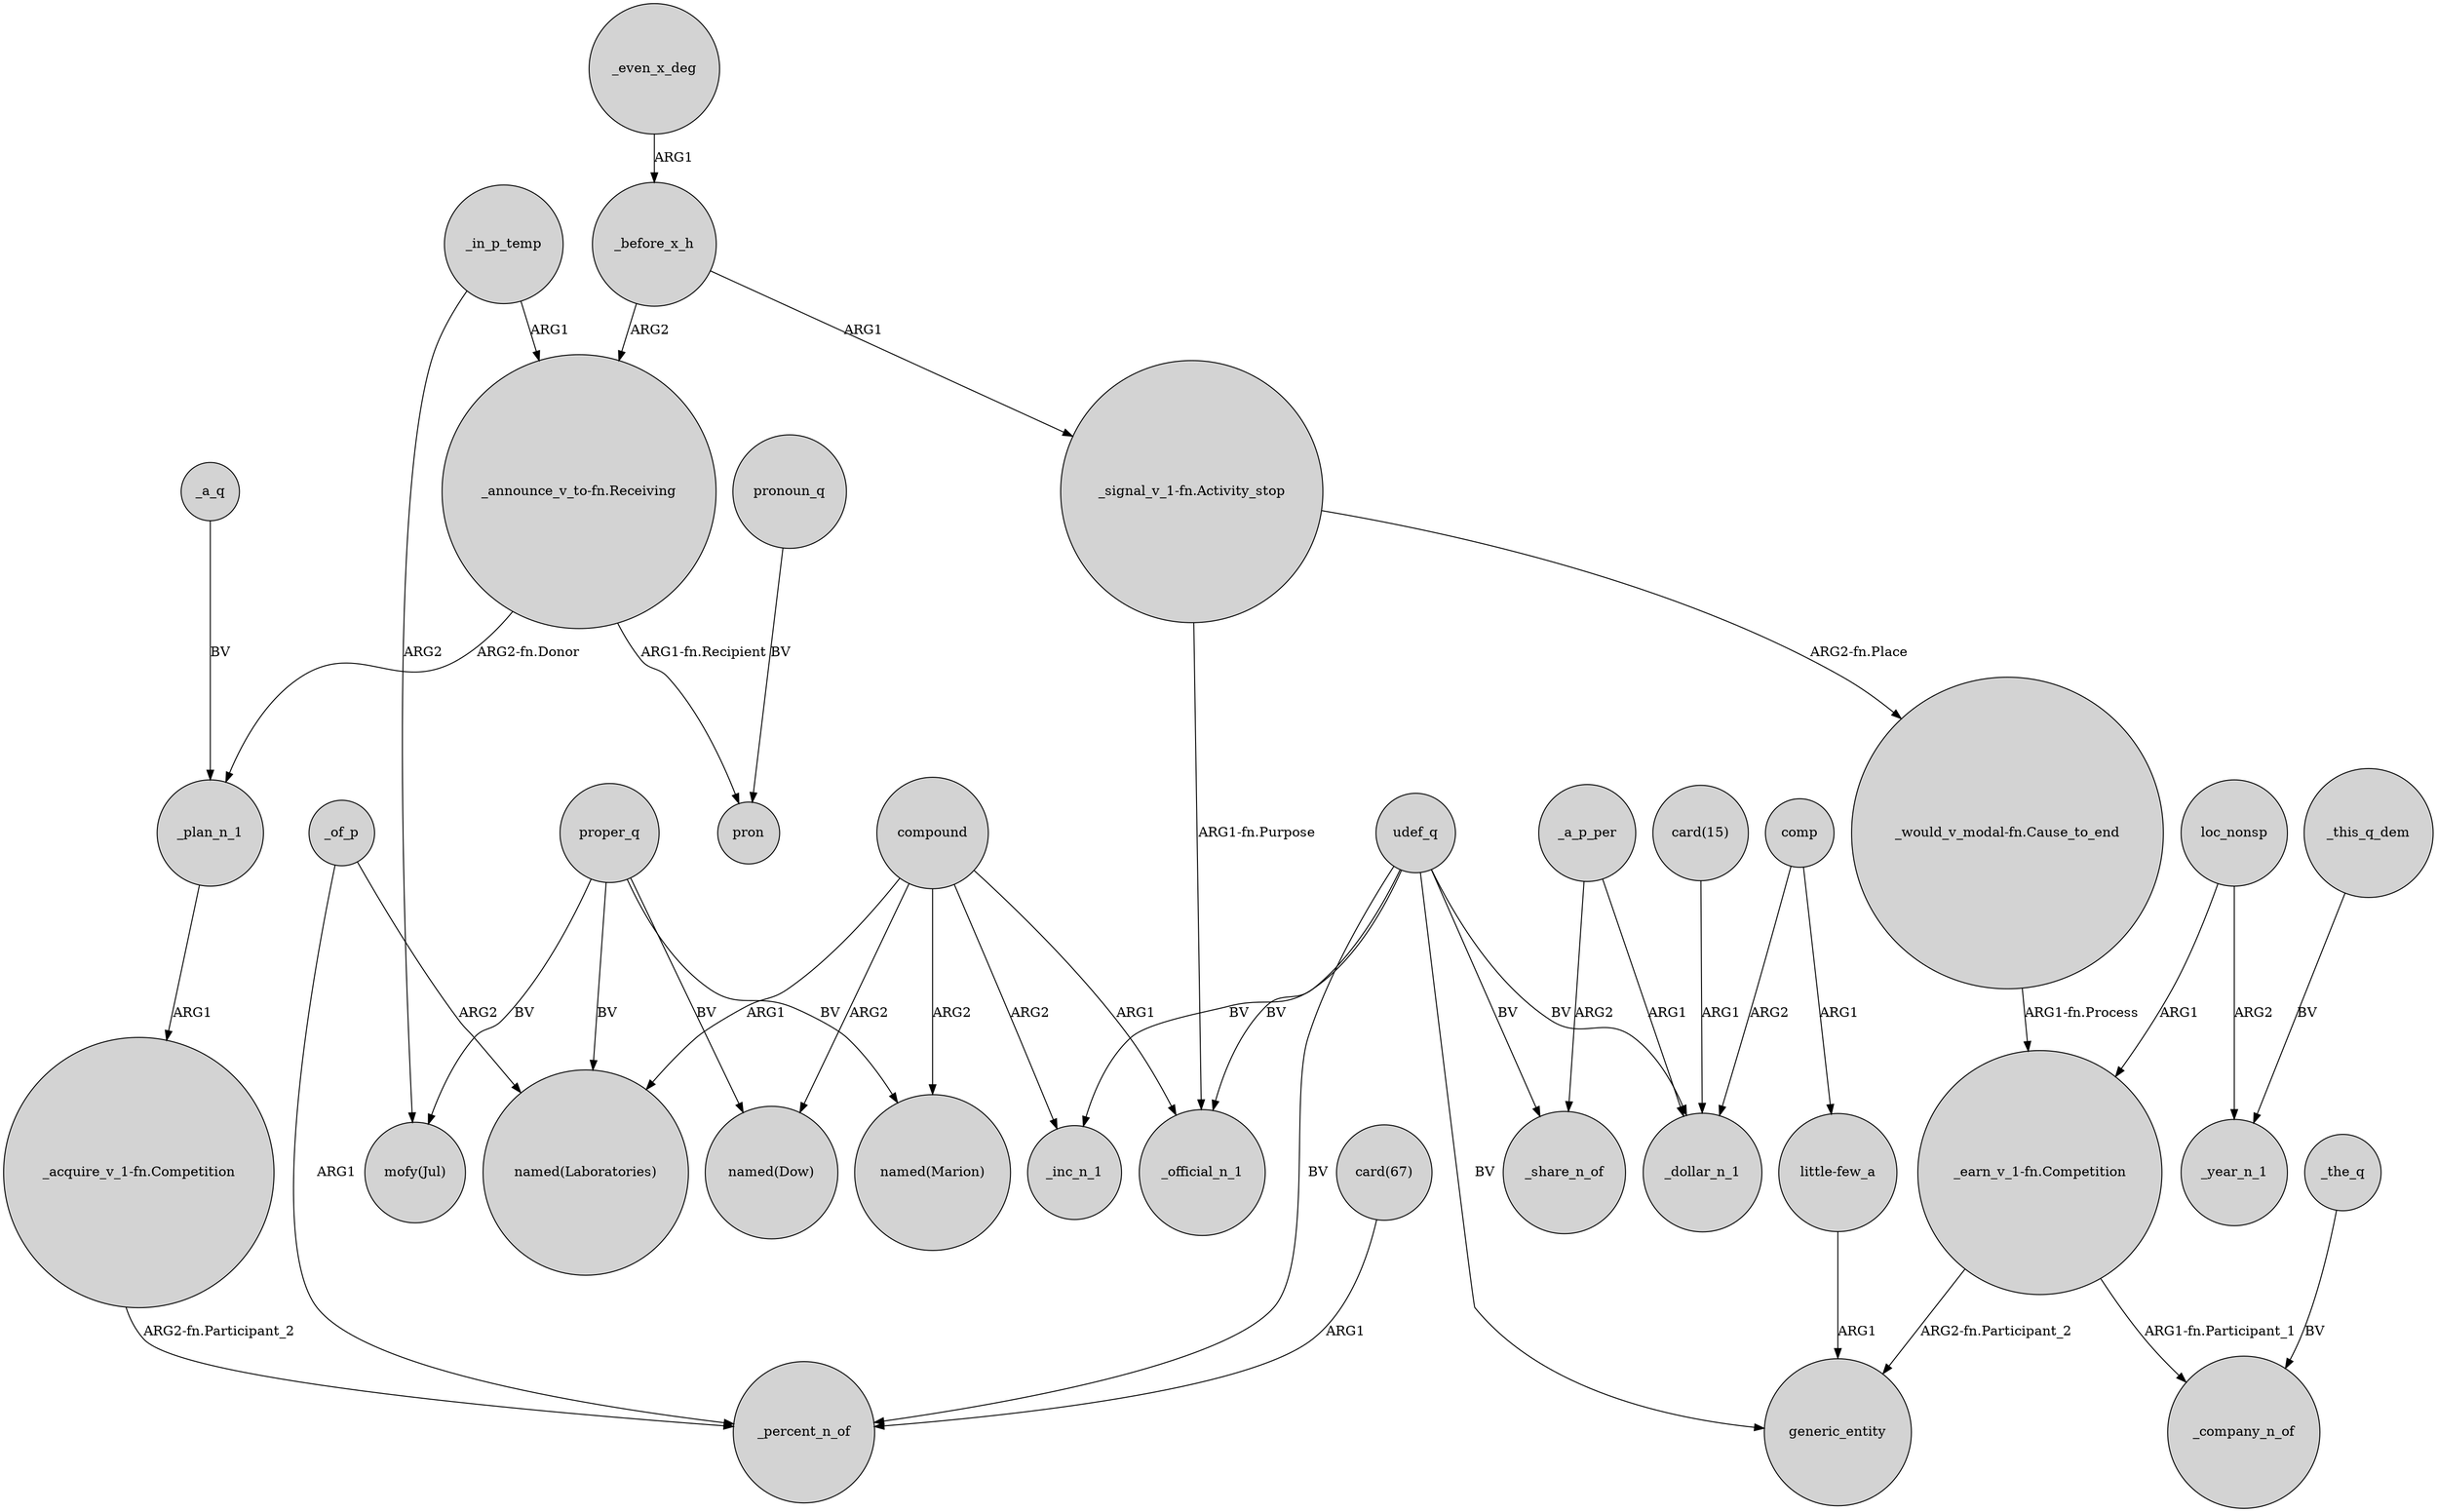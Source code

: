 digraph {
	node [shape=circle style=filled]
	_in_p_temp -> "mofy(Jul)" [label=ARG2]
	"_signal_v_1-fn.Activity_stop" -> "_would_v_modal-fn.Cause_to_end" [label="ARG2-fn.Place"]
	"_acquire_v_1-fn.Competition" -> _percent_n_of [label="ARG2-fn.Participant_2"]
	comp -> _dollar_n_1 [label=ARG2]
	"_signal_v_1-fn.Activity_stop" -> _official_n_1 [label="ARG1-fn.Purpose"]
	_in_p_temp -> "_announce_v_to-fn.Receiving" [label=ARG1]
	"_announce_v_to-fn.Receiving" -> _plan_n_1 [label="ARG2-fn.Donor"]
	_of_p -> _percent_n_of [label=ARG1]
	"little-few_a" -> generic_entity [label=ARG1]
	udef_q -> generic_entity [label=BV]
	loc_nonsp -> _year_n_1 [label=ARG2]
	loc_nonsp -> "_earn_v_1-fn.Competition" [label=ARG1]
	pronoun_q -> pron [label=BV]
	udef_q -> _inc_n_1 [label=BV]
	compound -> _inc_n_1 [label=ARG2]
	"_earn_v_1-fn.Competition" -> _company_n_of [label="ARG1-fn.Participant_1"]
	_before_x_h -> "_signal_v_1-fn.Activity_stop" [label=ARG1]
	_a_p_per -> _share_n_of [label=ARG2]
	udef_q -> _percent_n_of [label=BV]
	udef_q -> _share_n_of [label=BV]
	_a_q -> _plan_n_1 [label=BV]
	compound -> "named(Laboratories)" [label=ARG1]
	_plan_n_1 -> "_acquire_v_1-fn.Competition" [label=ARG1]
	compound -> _official_n_1 [label=ARG1]
	udef_q -> _dollar_n_1 [label=BV]
	"card(15)" -> _dollar_n_1 [label=ARG1]
	proper_q -> "named(Dow)" [label=BV]
	_this_q_dem -> _year_n_1 [label=BV]
	_before_x_h -> "_announce_v_to-fn.Receiving" [label=ARG2]
	proper_q -> "named(Laboratories)" [label=BV]
	proper_q -> "named(Marion)" [label=BV]
	compound -> "named(Dow)" [label=ARG2]
	_a_p_per -> _dollar_n_1 [label=ARG1]
	_of_p -> "named(Laboratories)" [label=ARG2]
	comp -> "little-few_a" [label=ARG1]
	udef_q -> _official_n_1 [label=BV]
	"_announce_v_to-fn.Receiving" -> pron [label="ARG1-fn.Recipient"]
	proper_q -> "mofy(Jul)" [label=BV]
	"_earn_v_1-fn.Competition" -> generic_entity [label="ARG2-fn.Participant_2"]
	"card(67)" -> _percent_n_of [label=ARG1]
	_the_q -> _company_n_of [label=BV]
	compound -> "named(Marion)" [label=ARG2]
	"_would_v_modal-fn.Cause_to_end" -> "_earn_v_1-fn.Competition" [label="ARG1-fn.Process"]
	_even_x_deg -> _before_x_h [label=ARG1]
}
